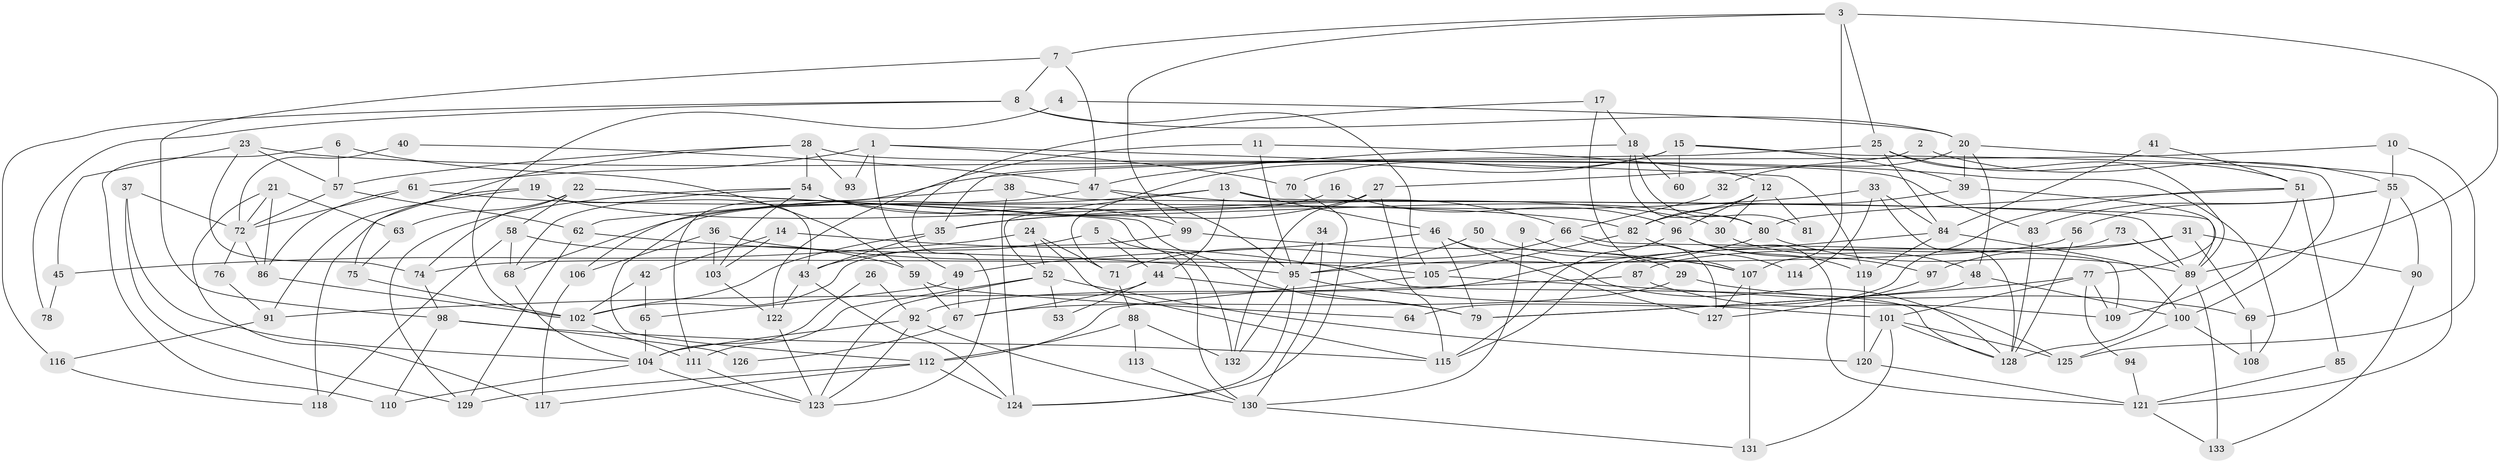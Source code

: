 // coarse degree distribution, {13: 0.05, 5: 0.1375, 14: 0.0125, 3: 0.2125, 8: 0.0125, 9: 0.05, 2: 0.1875, 7: 0.0375, 12: 0.025, 4: 0.2125, 11: 0.0125, 6: 0.05}
// Generated by graph-tools (version 1.1) at 2025/51/03/04/25 22:51:01]
// undirected, 133 vertices, 266 edges
graph export_dot {
  node [color=gray90,style=filled];
  1;
  2;
  3;
  4;
  5;
  6;
  7;
  8;
  9;
  10;
  11;
  12;
  13;
  14;
  15;
  16;
  17;
  18;
  19;
  20;
  21;
  22;
  23;
  24;
  25;
  26;
  27;
  28;
  29;
  30;
  31;
  32;
  33;
  34;
  35;
  36;
  37;
  38;
  39;
  40;
  41;
  42;
  43;
  44;
  45;
  46;
  47;
  48;
  49;
  50;
  51;
  52;
  53;
  54;
  55;
  56;
  57;
  58;
  59;
  60;
  61;
  62;
  63;
  64;
  65;
  66;
  67;
  68;
  69;
  70;
  71;
  72;
  73;
  74;
  75;
  76;
  77;
  78;
  79;
  80;
  81;
  82;
  83;
  84;
  85;
  86;
  87;
  88;
  89;
  90;
  91;
  92;
  93;
  94;
  95;
  96;
  97;
  98;
  99;
  100;
  101;
  102;
  103;
  104;
  105;
  106;
  107;
  108;
  109;
  110;
  111;
  112;
  113;
  114;
  115;
  116;
  117;
  118;
  119;
  120;
  121;
  122;
  123;
  124;
  125;
  126;
  127;
  128;
  129;
  130;
  131;
  132;
  133;
  1 -- 61;
  1 -- 119;
  1 -- 49;
  1 -- 70;
  1 -- 93;
  2 -- 55;
  2 -- 27;
  3 -- 107;
  3 -- 89;
  3 -- 7;
  3 -- 25;
  3 -- 99;
  4 -- 102;
  4 -- 20;
  5 -- 43;
  5 -- 130;
  5 -- 44;
  6 -- 57;
  6 -- 59;
  6 -- 110;
  7 -- 47;
  7 -- 8;
  7 -- 98;
  8 -- 105;
  8 -- 20;
  8 -- 78;
  8 -- 116;
  9 -- 29;
  9 -- 130;
  10 -- 111;
  10 -- 125;
  10 -- 55;
  11 -- 122;
  11 -- 95;
  11 -- 12;
  12 -- 82;
  12 -- 30;
  12 -- 81;
  12 -- 96;
  13 -- 44;
  13 -- 89;
  13 -- 46;
  13 -- 52;
  13 -- 68;
  14 -- 42;
  14 -- 103;
  14 -- 128;
  15 -- 70;
  15 -- 39;
  15 -- 60;
  15 -- 71;
  15 -- 100;
  16 -- 96;
  16 -- 112;
  17 -- 18;
  17 -- 123;
  17 -- 107;
  18 -- 47;
  18 -- 80;
  18 -- 60;
  18 -- 81;
  19 -- 43;
  19 -- 30;
  19 -- 91;
  19 -- 118;
  20 -- 48;
  20 -- 32;
  20 -- 39;
  20 -- 121;
  21 -- 86;
  21 -- 72;
  21 -- 63;
  21 -- 117;
  22 -- 79;
  22 -- 58;
  22 -- 63;
  22 -- 74;
  22 -- 132;
  23 -- 74;
  23 -- 108;
  23 -- 45;
  23 -- 57;
  24 -- 71;
  24 -- 115;
  24 -- 45;
  24 -- 52;
  25 -- 84;
  25 -- 35;
  25 -- 51;
  25 -- 89;
  26 -- 104;
  26 -- 92;
  27 -- 35;
  27 -- 132;
  27 -- 115;
  28 -- 75;
  28 -- 54;
  28 -- 57;
  28 -- 83;
  28 -- 93;
  29 -- 67;
  29 -- 69;
  30 -- 48;
  31 -- 90;
  31 -- 97;
  31 -- 69;
  31 -- 87;
  32 -- 66;
  33 -- 84;
  33 -- 128;
  33 -- 35;
  33 -- 114;
  34 -- 130;
  34 -- 95;
  35 -- 43;
  35 -- 102;
  36 -- 103;
  36 -- 106;
  36 -- 105;
  37 -- 104;
  37 -- 129;
  37 -- 72;
  38 -- 62;
  38 -- 89;
  38 -- 124;
  39 -- 77;
  39 -- 82;
  40 -- 47;
  40 -- 72;
  41 -- 51;
  41 -- 84;
  42 -- 65;
  42 -- 102;
  43 -- 124;
  43 -- 122;
  44 -- 79;
  44 -- 53;
  44 -- 67;
  45 -- 78;
  46 -- 128;
  46 -- 49;
  46 -- 79;
  46 -- 127;
  47 -- 66;
  47 -- 95;
  47 -- 106;
  48 -- 79;
  48 -- 100;
  49 -- 65;
  49 -- 67;
  50 -- 107;
  50 -- 95;
  51 -- 80;
  51 -- 64;
  51 -- 85;
  51 -- 109;
  52 -- 53;
  52 -- 111;
  52 -- 120;
  52 -- 123;
  54 -- 68;
  54 -- 129;
  54 -- 80;
  54 -- 99;
  54 -- 103;
  55 -- 56;
  55 -- 69;
  55 -- 83;
  55 -- 90;
  56 -- 74;
  56 -- 128;
  57 -- 62;
  57 -- 72;
  58 -- 68;
  58 -- 118;
  58 -- 59;
  59 -- 67;
  59 -- 64;
  61 -- 86;
  61 -- 72;
  61 -- 82;
  62 -- 95;
  62 -- 129;
  63 -- 75;
  65 -- 104;
  66 -- 127;
  66 -- 71;
  66 -- 109;
  67 -- 126;
  68 -- 104;
  69 -- 108;
  70 -- 124;
  71 -- 88;
  72 -- 76;
  72 -- 86;
  73 -- 89;
  73 -- 115;
  74 -- 98;
  75 -- 102;
  76 -- 91;
  77 -- 109;
  77 -- 101;
  77 -- 79;
  77 -- 94;
  80 -- 89;
  80 -- 95;
  82 -- 105;
  82 -- 114;
  83 -- 128;
  84 -- 92;
  84 -- 100;
  84 -- 119;
  85 -- 121;
  86 -- 102;
  87 -- 109;
  87 -- 91;
  88 -- 132;
  88 -- 112;
  88 -- 113;
  89 -- 128;
  89 -- 133;
  90 -- 133;
  91 -- 116;
  92 -- 104;
  92 -- 123;
  92 -- 130;
  94 -- 121;
  95 -- 101;
  95 -- 124;
  95 -- 132;
  96 -- 119;
  96 -- 97;
  96 -- 115;
  96 -- 121;
  97 -- 127;
  98 -- 115;
  98 -- 110;
  98 -- 126;
  99 -- 102;
  99 -- 107;
  100 -- 125;
  100 -- 108;
  101 -- 120;
  101 -- 128;
  101 -- 125;
  101 -- 131;
  102 -- 111;
  103 -- 122;
  104 -- 123;
  104 -- 110;
  105 -- 112;
  105 -- 125;
  106 -- 117;
  107 -- 127;
  107 -- 131;
  111 -- 123;
  112 -- 124;
  112 -- 117;
  112 -- 129;
  113 -- 130;
  116 -- 118;
  119 -- 120;
  120 -- 121;
  121 -- 133;
  122 -- 123;
  130 -- 131;
}
